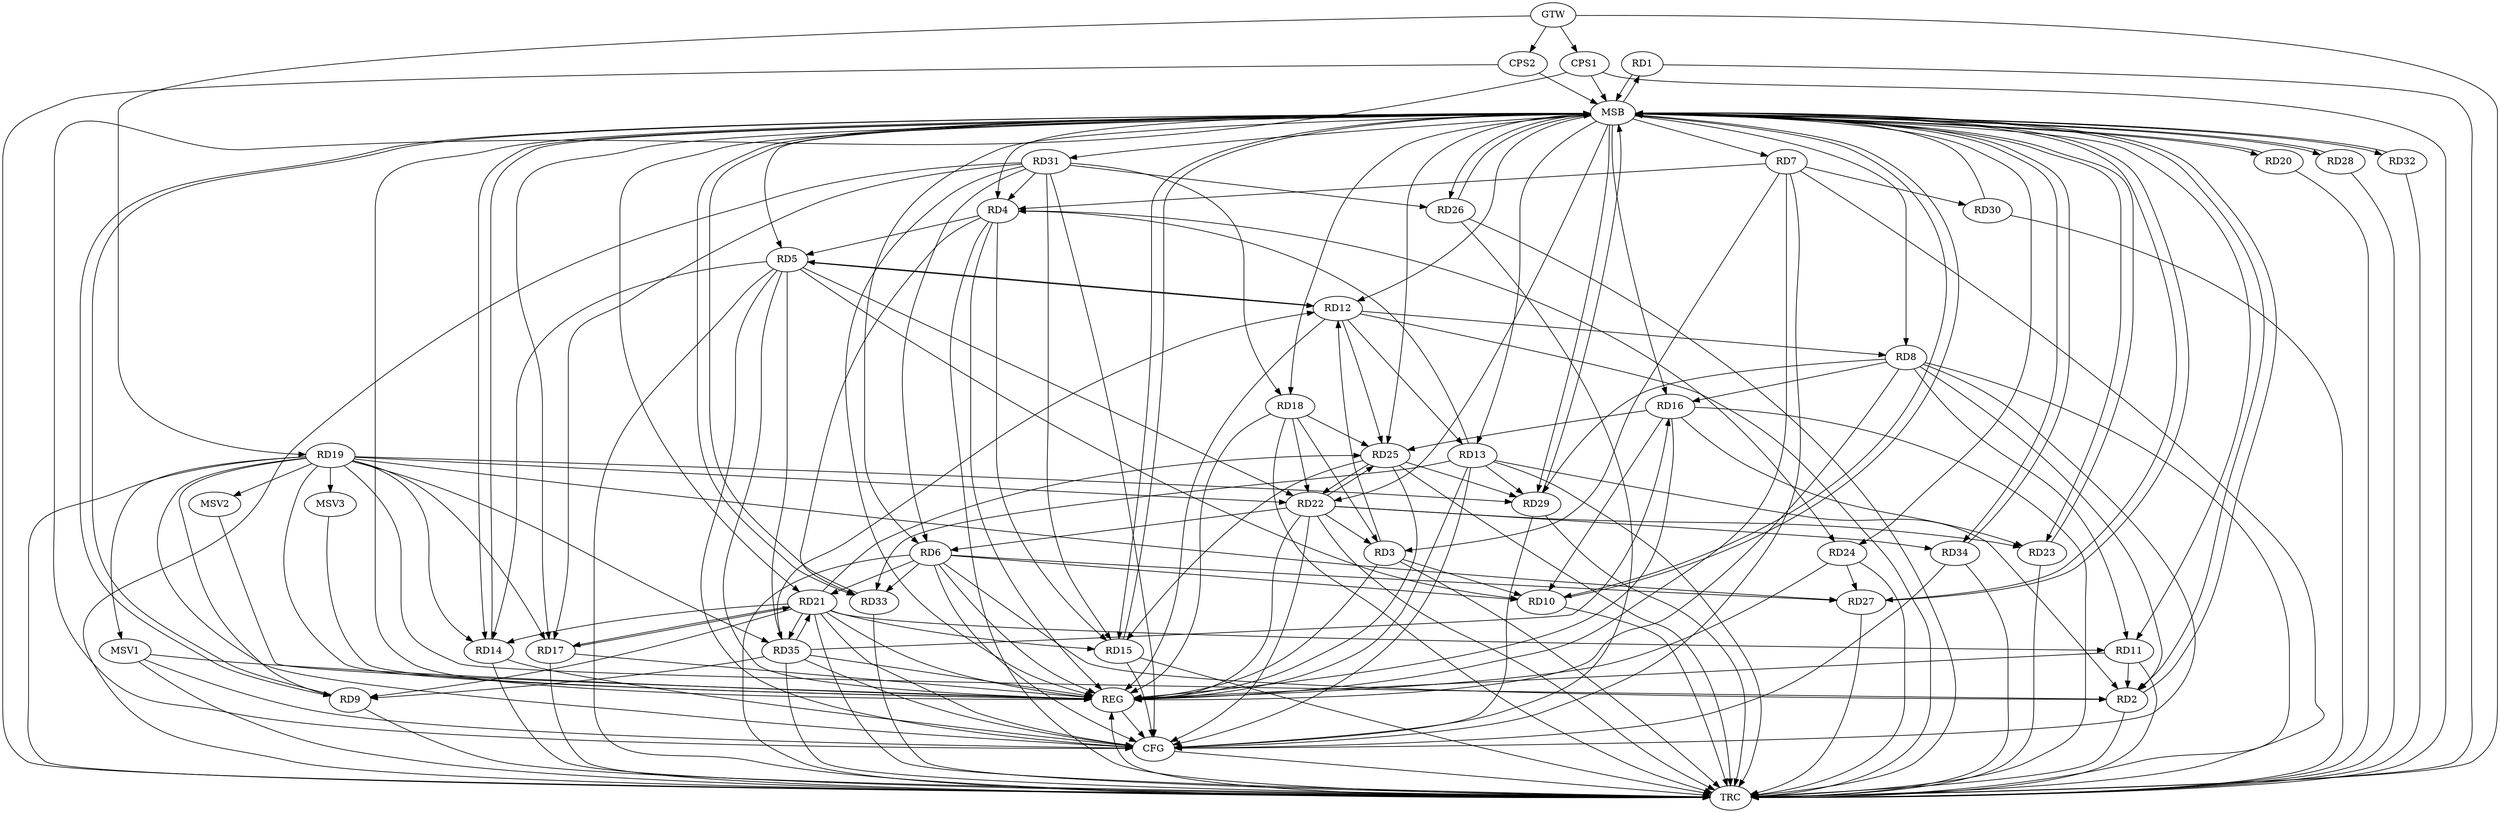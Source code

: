 strict digraph G {
  RD1 [ label="RD1" ];
  RD2 [ label="RD2" ];
  RD3 [ label="RD3" ];
  RD4 [ label="RD4" ];
  RD5 [ label="RD5" ];
  RD6 [ label="RD6" ];
  RD7 [ label="RD7" ];
  RD8 [ label="RD8" ];
  RD9 [ label="RD9" ];
  RD10 [ label="RD10" ];
  RD11 [ label="RD11" ];
  RD12 [ label="RD12" ];
  RD13 [ label="RD13" ];
  RD14 [ label="RD14" ];
  RD15 [ label="RD15" ];
  RD16 [ label="RD16" ];
  RD17 [ label="RD17" ];
  RD18 [ label="RD18" ];
  RD19 [ label="RD19" ];
  RD20 [ label="RD20" ];
  RD21 [ label="RD21" ];
  RD22 [ label="RD22" ];
  RD23 [ label="RD23" ];
  RD24 [ label="RD24" ];
  RD25 [ label="RD25" ];
  RD26 [ label="RD26" ];
  RD27 [ label="RD27" ];
  RD28 [ label="RD28" ];
  RD29 [ label="RD29" ];
  RD30 [ label="RD30" ];
  RD31 [ label="RD31" ];
  RD32 [ label="RD32" ];
  RD33 [ label="RD33" ];
  RD34 [ label="RD34" ];
  RD35 [ label="RD35" ];
  CPS1 [ label="CPS1" ];
  CPS2 [ label="CPS2" ];
  GTW [ label="GTW" ];
  REG [ label="REG" ];
  MSB [ label="MSB" ];
  CFG [ label="CFG" ];
  TRC [ label="TRC" ];
  MSV1 [ label="MSV1" ];
  MSV2 [ label="MSV2" ];
  MSV3 [ label="MSV3" ];
  RD6 -> RD2;
  RD8 -> RD2;
  RD11 -> RD2;
  RD13 -> RD2;
  RD19 -> RD2;
  RD7 -> RD3;
  RD3 -> RD10;
  RD3 -> RD12;
  RD18 -> RD3;
  RD22 -> RD3;
  RD4 -> RD5;
  RD7 -> RD4;
  RD13 -> RD4;
  RD4 -> RD15;
  RD4 -> RD24;
  RD31 -> RD4;
  RD4 -> RD33;
  RD5 -> RD10;
  RD5 -> RD12;
  RD12 -> RD5;
  RD5 -> RD14;
  RD5 -> RD22;
  RD5 -> RD35;
  RD6 -> RD10;
  RD6 -> RD21;
  RD22 -> RD6;
  RD6 -> RD27;
  RD31 -> RD6;
  RD6 -> RD33;
  RD7 -> RD30;
  RD8 -> RD11;
  RD12 -> RD8;
  RD8 -> RD16;
  RD8 -> RD29;
  RD19 -> RD9;
  RD21 -> RD9;
  RD35 -> RD9;
  RD16 -> RD10;
  RD21 -> RD11;
  RD12 -> RD13;
  RD12 -> RD25;
  RD35 -> RD12;
  RD13 -> RD29;
  RD13 -> RD33;
  RD19 -> RD14;
  RD21 -> RD14;
  RD21 -> RD15;
  RD25 -> RD15;
  RD31 -> RD15;
  RD16 -> RD23;
  RD16 -> RD25;
  RD35 -> RD16;
  RD19 -> RD17;
  RD17 -> RD21;
  RD21 -> RD17;
  RD31 -> RD17;
  RD18 -> RD22;
  RD18 -> RD25;
  RD31 -> RD18;
  RD19 -> RD22;
  RD19 -> RD27;
  RD19 -> RD29;
  RD19 -> RD35;
  RD21 -> RD25;
  RD21 -> RD35;
  RD35 -> RD21;
  RD22 -> RD23;
  RD22 -> RD25;
  RD25 -> RD22;
  RD22 -> RD34;
  RD24 -> RD27;
  RD25 -> RD29;
  RD31 -> RD26;
  GTW -> RD19;
  GTW -> CPS1;
  GTW -> CPS2;
  RD3 -> REG;
  RD4 -> REG;
  RD5 -> REG;
  RD6 -> REG;
  RD7 -> REG;
  RD8 -> REG;
  RD11 -> REG;
  RD12 -> REG;
  RD13 -> REG;
  RD16 -> REG;
  RD17 -> REG;
  RD18 -> REG;
  RD19 -> REG;
  RD21 -> REG;
  RD22 -> REG;
  RD24 -> REG;
  RD25 -> REG;
  RD31 -> REG;
  RD35 -> REG;
  RD1 -> MSB;
  MSB -> RD18;
  MSB -> RD24;
  MSB -> RD28;
  MSB -> REG;
  RD2 -> MSB;
  MSB -> RD14;
  RD9 -> MSB;
  MSB -> RD11;
  MSB -> RD15;
  MSB -> RD25;
  RD10 -> MSB;
  MSB -> RD2;
  MSB -> RD12;
  RD14 -> MSB;
  MSB -> RD5;
  MSB -> RD23;
  MSB -> RD26;
  RD15 -> MSB;
  MSB -> RD1;
  RD20 -> MSB;
  MSB -> RD16;
  MSB -> RD27;
  RD23 -> MSB;
  MSB -> RD20;
  MSB -> RD21;
  MSB -> RD34;
  RD26 -> MSB;
  MSB -> RD7;
  MSB -> RD9;
  MSB -> RD13;
  RD27 -> MSB;
  MSB -> RD6;
  MSB -> RD29;
  MSB -> RD33;
  RD28 -> MSB;
  RD29 -> MSB;
  MSB -> RD8;
  RD30 -> MSB;
  RD32 -> MSB;
  MSB -> RD4;
  RD33 -> MSB;
  MSB -> RD10;
  MSB -> RD17;
  RD34 -> MSB;
  CPS1 -> MSB;
  CPS2 -> MSB;
  MSB -> RD31;
  MSB -> RD32;
  MSB -> RD22;
  RD5 -> CFG;
  RD8 -> CFG;
  RD14 -> CFG;
  RD6 -> CFG;
  RD19 -> CFG;
  RD21 -> CFG;
  RD15 -> CFG;
  RD34 -> CFG;
  RD7 -> CFG;
  CPS1 -> CFG;
  RD35 -> CFG;
  RD13 -> CFG;
  RD26 -> CFG;
  RD22 -> CFG;
  RD31 -> CFG;
  RD29 -> CFG;
  REG -> CFG;
  RD1 -> TRC;
  RD2 -> TRC;
  RD3 -> TRC;
  RD4 -> TRC;
  RD5 -> TRC;
  RD6 -> TRC;
  RD7 -> TRC;
  RD8 -> TRC;
  RD9 -> TRC;
  RD10 -> TRC;
  RD11 -> TRC;
  RD12 -> TRC;
  RD13 -> TRC;
  RD14 -> TRC;
  RD15 -> TRC;
  RD16 -> TRC;
  RD17 -> TRC;
  RD18 -> TRC;
  RD19 -> TRC;
  RD20 -> TRC;
  RD21 -> TRC;
  RD22 -> TRC;
  RD23 -> TRC;
  RD24 -> TRC;
  RD25 -> TRC;
  RD26 -> TRC;
  RD27 -> TRC;
  RD28 -> TRC;
  RD29 -> TRC;
  RD30 -> TRC;
  RD31 -> TRC;
  RD32 -> TRC;
  RD33 -> TRC;
  RD34 -> TRC;
  RD35 -> TRC;
  CPS1 -> TRC;
  CPS2 -> TRC;
  GTW -> TRC;
  CFG -> TRC;
  TRC -> REG;
  RD19 -> MSV1;
  RD19 -> MSV2;
  RD19 -> MSV3;
  MSV1 -> REG;
  MSV1 -> TRC;
  MSV1 -> CFG;
  MSV2 -> REG;
  MSV3 -> REG;
}
